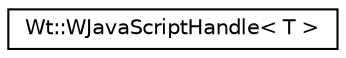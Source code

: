 digraph "Graphical Class Hierarchy"
{
 // LATEX_PDF_SIZE
  edge [fontname="Helvetica",fontsize="10",labelfontname="Helvetica",labelfontsize="10"];
  node [fontname="Helvetica",fontsize="10",shape=record];
  rankdir="LR";
  Node0 [label="Wt::WJavaScriptHandle\< T \>",height=0.2,width=0.4,color="black", fillcolor="white", style="filled",URL="$classWt_1_1WJavaScriptHandle.html",tooltip="A handle to a JavaScript representation of an object."];
}
